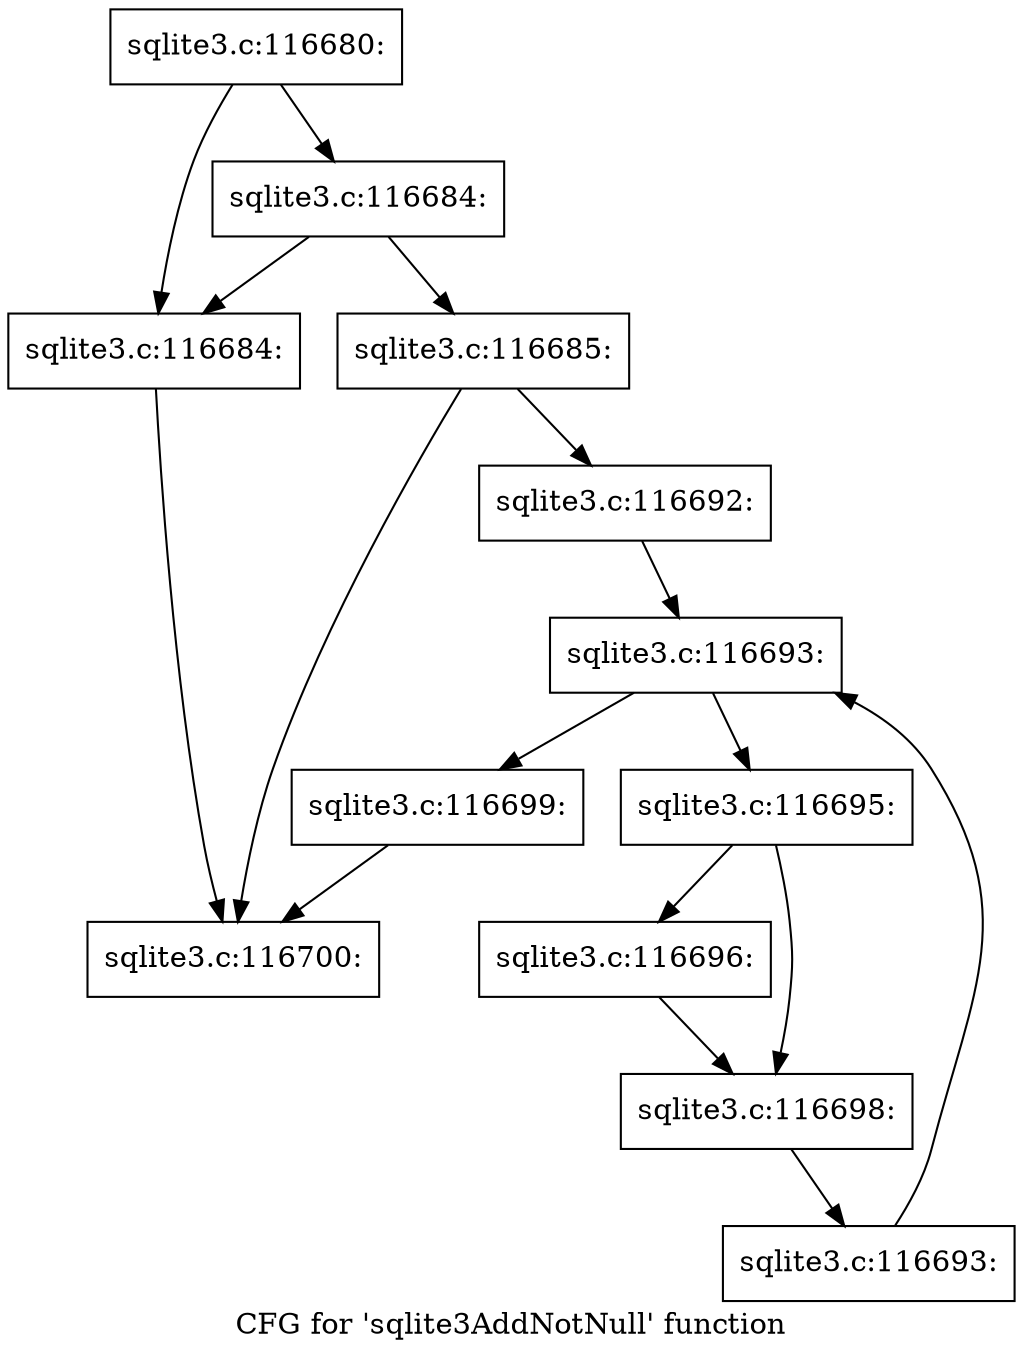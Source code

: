 digraph "CFG for 'sqlite3AddNotNull' function" {
	label="CFG for 'sqlite3AddNotNull' function";

	Node0x55c0f9115330 [shape=record,label="{sqlite3.c:116680:}"];
	Node0x55c0f9115330 -> Node0x55c0f9117d50;
	Node0x55c0f9115330 -> Node0x55c0f9117df0;
	Node0x55c0f9117df0 [shape=record,label="{sqlite3.c:116684:}"];
	Node0x55c0f9117df0 -> Node0x55c0f9117d50;
	Node0x55c0f9117df0 -> Node0x55c0f9117da0;
	Node0x55c0f9117d50 [shape=record,label="{sqlite3.c:116684:}"];
	Node0x55c0f9117d50 -> Node0x55c0f9119800;
	Node0x55c0f9117da0 [shape=record,label="{sqlite3.c:116685:}"];
	Node0x55c0f9117da0 -> Node0x55c0f91197b0;
	Node0x55c0f9117da0 -> Node0x55c0f9119800;
	Node0x55c0f91197b0 [shape=record,label="{sqlite3.c:116692:}"];
	Node0x55c0f91197b0 -> Node0x55c0f911a400;
	Node0x55c0f911a400 [shape=record,label="{sqlite3.c:116693:}"];
	Node0x55c0f911a400 -> Node0x55c0f911a620;
	Node0x55c0f911a400 -> Node0x55c0f911a080;
	Node0x55c0f911a620 [shape=record,label="{sqlite3.c:116695:}"];
	Node0x55c0f911a620 -> Node0x55c0f911a990;
	Node0x55c0f911a620 -> Node0x55c0f911a9e0;
	Node0x55c0f911a990 [shape=record,label="{sqlite3.c:116696:}"];
	Node0x55c0f911a990 -> Node0x55c0f911a9e0;
	Node0x55c0f911a9e0 [shape=record,label="{sqlite3.c:116698:}"];
	Node0x55c0f911a9e0 -> Node0x55c0f911a590;
	Node0x55c0f911a590 [shape=record,label="{sqlite3.c:116693:}"];
	Node0x55c0f911a590 -> Node0x55c0f911a400;
	Node0x55c0f911a080 [shape=record,label="{sqlite3.c:116699:}"];
	Node0x55c0f911a080 -> Node0x55c0f9119800;
	Node0x55c0f9119800 [shape=record,label="{sqlite3.c:116700:}"];
}
